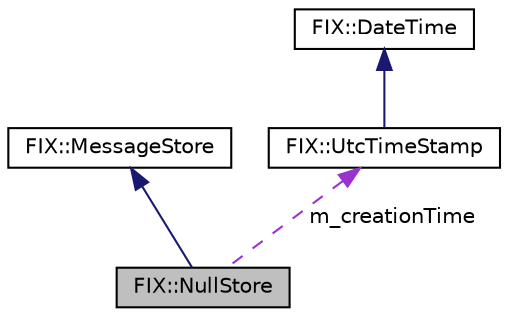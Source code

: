 digraph "FIX::NullStore"
{
  edge [fontname="Helvetica",fontsize="10",labelfontname="Helvetica",labelfontsize="10"];
  node [fontname="Helvetica",fontsize="10",shape=record];
  Node2 [label="FIX::NullStore",height=0.2,width=0.4,color="black", fillcolor="grey75", style="filled", fontcolor="black"];
  Node3 -> Node2 [dir="back",color="midnightblue",fontsize="10",style="solid",fontname="Helvetica"];
  Node3 [label="FIX::MessageStore",height=0.2,width=0.4,color="black", fillcolor="white", style="filled",URL="$class_f_i_x_1_1_message_store.html",tooltip="This interface must be implemented to store and retrieve messages and sequence numbers. "];
  Node4 -> Node2 [dir="back",color="darkorchid3",fontsize="10",style="dashed",label=" m_creationTime" ,fontname="Helvetica"];
  Node4 [label="FIX::UtcTimeStamp",height=0.2,width=0.4,color="black", fillcolor="white", style="filled",URL="$class_f_i_x_1_1_utc_time_stamp.html",tooltip="Date and Time represented in UTC. "];
  Node5 -> Node4 [dir="back",color="midnightblue",fontsize="10",style="solid",fontname="Helvetica"];
  Node5 [label="FIX::DateTime",height=0.2,width=0.4,color="black", fillcolor="white", style="filled",URL="$struct_f_i_x_1_1_date_time.html"];
}

